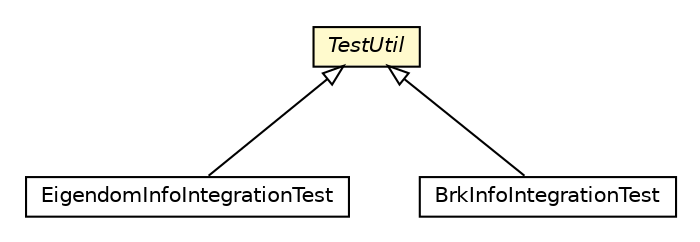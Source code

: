 #!/usr/local/bin/dot
#
# Class diagram 
# Generated by UMLGraph version R5_6-24-gf6e263 (http://www.umlgraph.org/)
#

digraph G {
	edge [fontname="Helvetica",fontsize=10,labelfontname="Helvetica",labelfontsize=10];
	node [fontname="Helvetica",fontsize=10,shape=plaintext];
	nodesep=0.25;
	ranksep=0.5;
	// nl.b3p.brmo.soap.db.TestUtil
	c12 [label=<<table title="nl.b3p.brmo.soap.db.TestUtil" border="0" cellborder="1" cellspacing="0" cellpadding="2" port="p" bgcolor="lemonChiffon" href="./TestUtil.html">
		<tr><td><table border="0" cellspacing="0" cellpadding="1">
<tr><td align="center" balign="center"><font face="Helvetica-Oblique"> TestUtil </font></td></tr>
		</table></td></tr>
		</table>>, URL="./TestUtil.html", fontname="Helvetica", fontcolor="black", fontsize=10.0];
	// nl.b3p.brmo.soap.db.EigendomInfoIntegrationTest
	c13 [label=<<table title="nl.b3p.brmo.soap.db.EigendomInfoIntegrationTest" border="0" cellborder="1" cellspacing="0" cellpadding="2" port="p" href="./EigendomInfoIntegrationTest.html">
		<tr><td><table border="0" cellspacing="0" cellpadding="1">
<tr><td align="center" balign="center"> EigendomInfoIntegrationTest </td></tr>
		</table></td></tr>
		</table>>, URL="./EigendomInfoIntegrationTest.html", fontname="Helvetica", fontcolor="black", fontsize=10.0];
	// nl.b3p.brmo.soap.db.BrkInfoIntegrationTest
	c14 [label=<<table title="nl.b3p.brmo.soap.db.BrkInfoIntegrationTest" border="0" cellborder="1" cellspacing="0" cellpadding="2" port="p" href="./BrkInfoIntegrationTest.html">
		<tr><td><table border="0" cellspacing="0" cellpadding="1">
<tr><td align="center" balign="center"> BrkInfoIntegrationTest </td></tr>
		</table></td></tr>
		</table>>, URL="./BrkInfoIntegrationTest.html", fontname="Helvetica", fontcolor="black", fontsize=10.0];
	//nl.b3p.brmo.soap.db.EigendomInfoIntegrationTest extends nl.b3p.brmo.soap.db.TestUtil
	c12:p -> c13:p [dir=back,arrowtail=empty];
	//nl.b3p.brmo.soap.db.BrkInfoIntegrationTest extends nl.b3p.brmo.soap.db.TestUtil
	c12:p -> c14:p [dir=back,arrowtail=empty];
}

